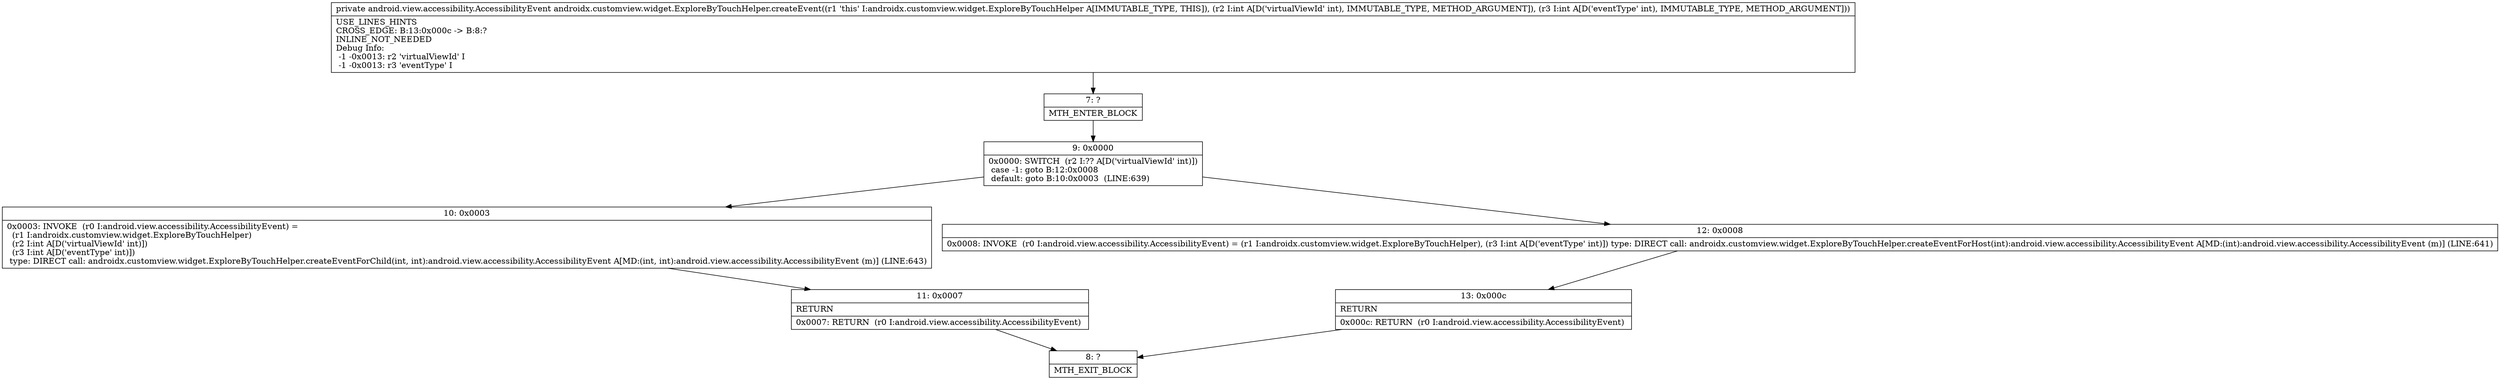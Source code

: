 digraph "CFG forandroidx.customview.widget.ExploreByTouchHelper.createEvent(II)Landroid\/view\/accessibility\/AccessibilityEvent;" {
Node_7 [shape=record,label="{7\:\ ?|MTH_ENTER_BLOCK\l}"];
Node_9 [shape=record,label="{9\:\ 0x0000|0x0000: SWITCH  (r2 I:?? A[D('virtualViewId' int)])\l case \-1: goto B:12:0x0008\l default: goto B:10:0x0003  (LINE:639)\l}"];
Node_10 [shape=record,label="{10\:\ 0x0003|0x0003: INVOKE  (r0 I:android.view.accessibility.AccessibilityEvent) = \l  (r1 I:androidx.customview.widget.ExploreByTouchHelper)\l  (r2 I:int A[D('virtualViewId' int)])\l  (r3 I:int A[D('eventType' int)])\l type: DIRECT call: androidx.customview.widget.ExploreByTouchHelper.createEventForChild(int, int):android.view.accessibility.AccessibilityEvent A[MD:(int, int):android.view.accessibility.AccessibilityEvent (m)] (LINE:643)\l}"];
Node_11 [shape=record,label="{11\:\ 0x0007|RETURN\l|0x0007: RETURN  (r0 I:android.view.accessibility.AccessibilityEvent) \l}"];
Node_8 [shape=record,label="{8\:\ ?|MTH_EXIT_BLOCK\l}"];
Node_12 [shape=record,label="{12\:\ 0x0008|0x0008: INVOKE  (r0 I:android.view.accessibility.AccessibilityEvent) = (r1 I:androidx.customview.widget.ExploreByTouchHelper), (r3 I:int A[D('eventType' int)]) type: DIRECT call: androidx.customview.widget.ExploreByTouchHelper.createEventForHost(int):android.view.accessibility.AccessibilityEvent A[MD:(int):android.view.accessibility.AccessibilityEvent (m)] (LINE:641)\l}"];
Node_13 [shape=record,label="{13\:\ 0x000c|RETURN\l|0x000c: RETURN  (r0 I:android.view.accessibility.AccessibilityEvent) \l}"];
MethodNode[shape=record,label="{private android.view.accessibility.AccessibilityEvent androidx.customview.widget.ExploreByTouchHelper.createEvent((r1 'this' I:androidx.customview.widget.ExploreByTouchHelper A[IMMUTABLE_TYPE, THIS]), (r2 I:int A[D('virtualViewId' int), IMMUTABLE_TYPE, METHOD_ARGUMENT]), (r3 I:int A[D('eventType' int), IMMUTABLE_TYPE, METHOD_ARGUMENT]))  | USE_LINES_HINTS\lCROSS_EDGE: B:13:0x000c \-\> B:8:?\lINLINE_NOT_NEEDED\lDebug Info:\l  \-1 \-0x0013: r2 'virtualViewId' I\l  \-1 \-0x0013: r3 'eventType' I\l}"];
MethodNode -> Node_7;Node_7 -> Node_9;
Node_9 -> Node_10;
Node_9 -> Node_12;
Node_10 -> Node_11;
Node_11 -> Node_8;
Node_12 -> Node_13;
Node_13 -> Node_8;
}

